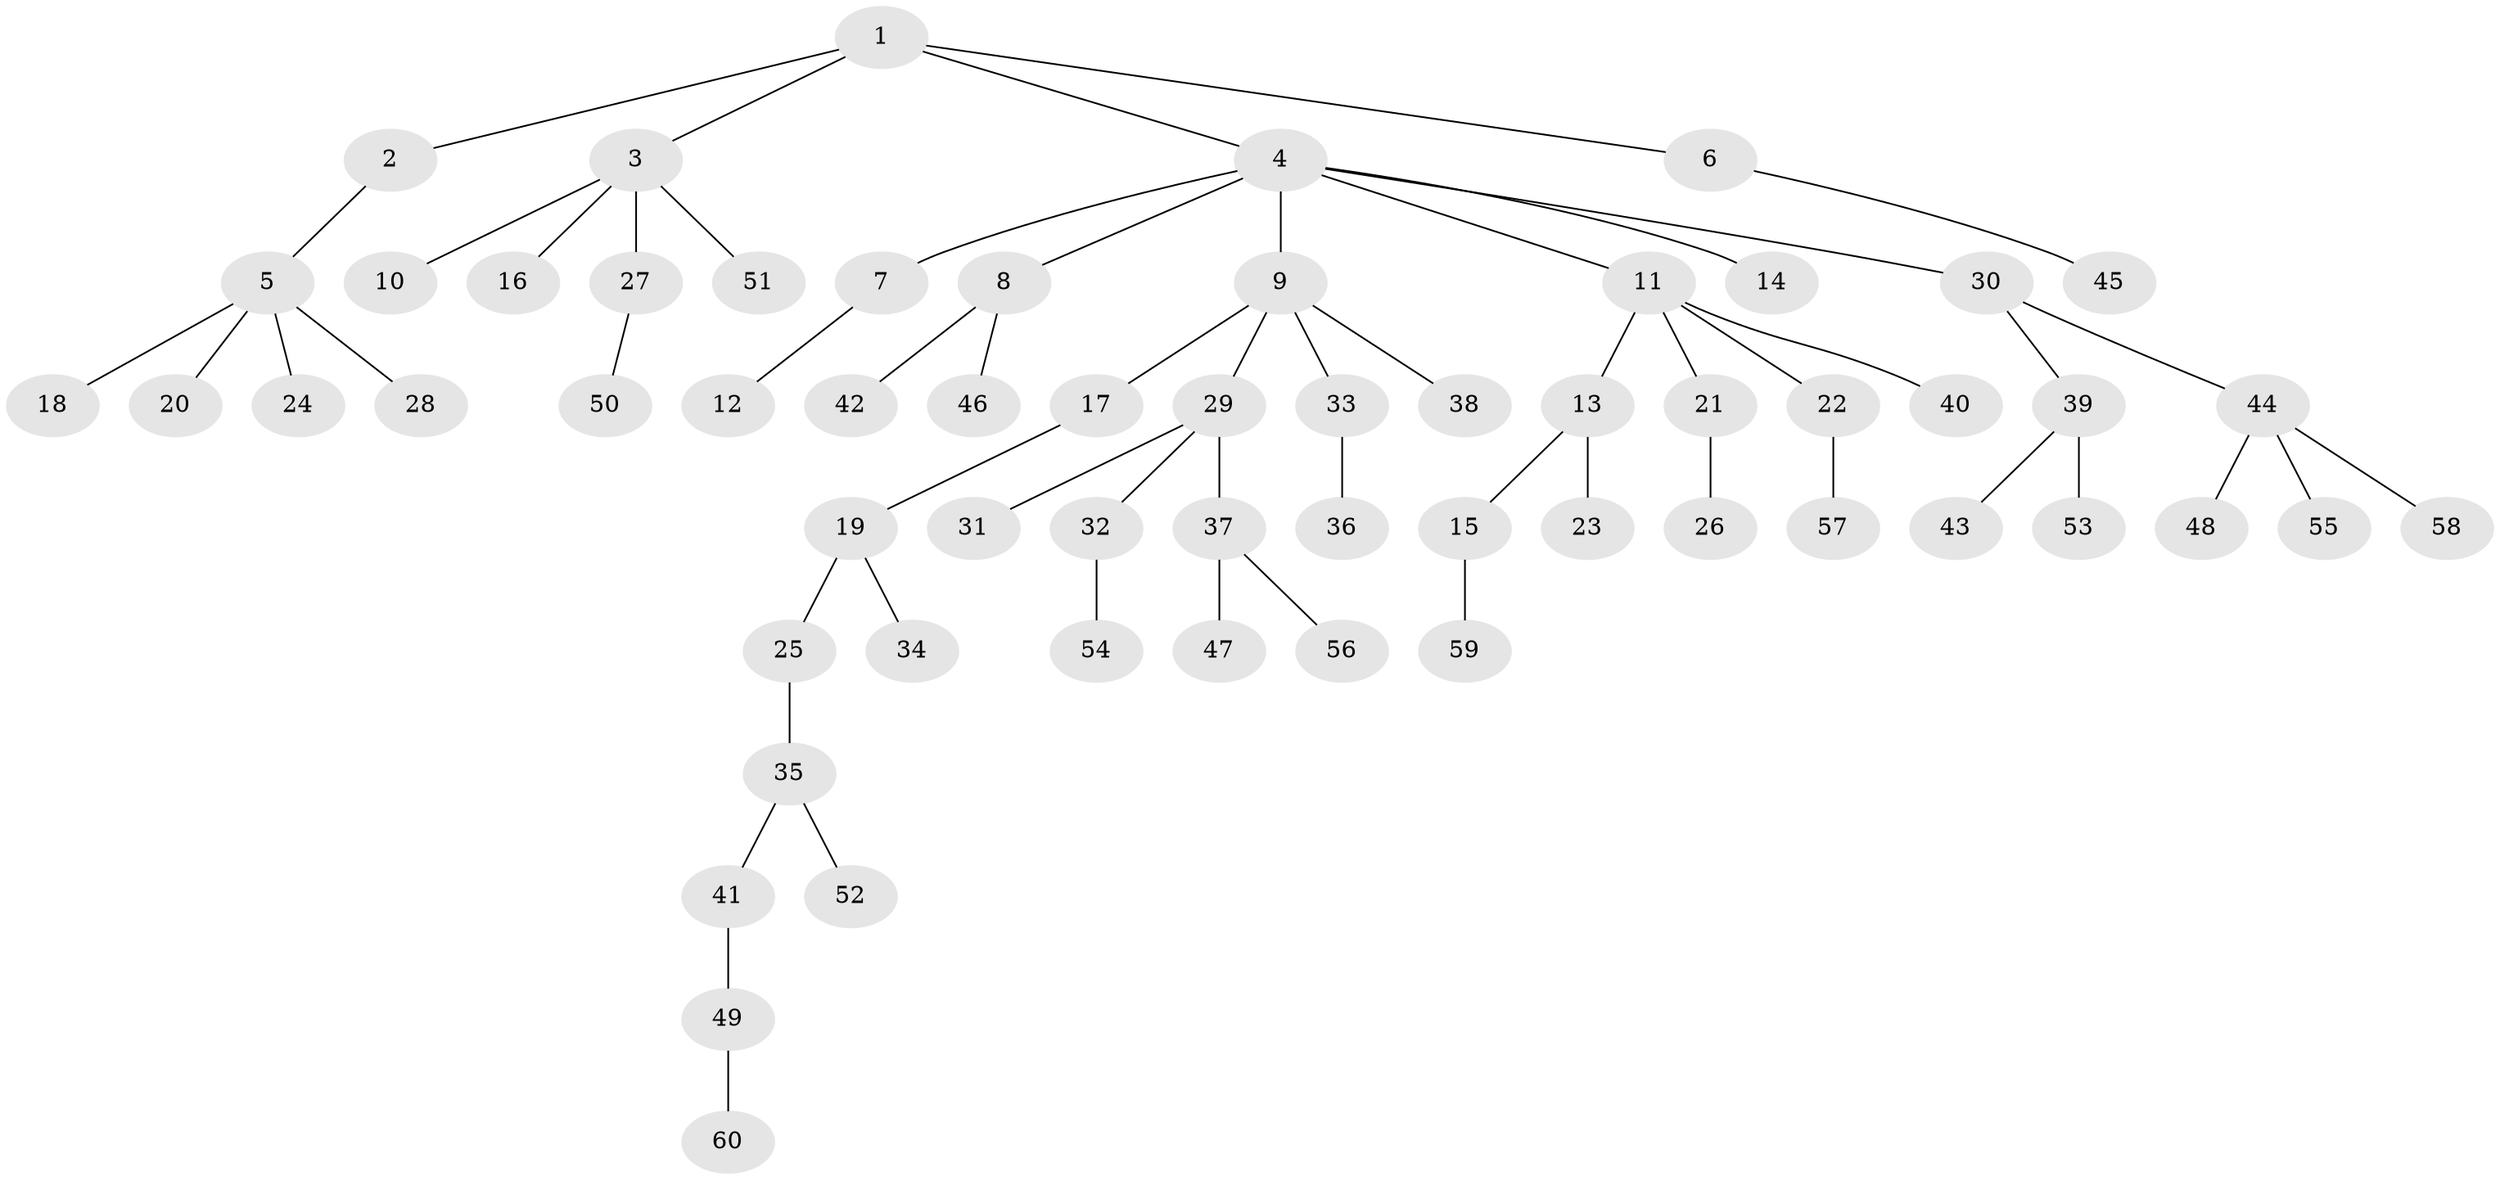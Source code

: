 // coarse degree distribution, {1: 0.7777777777777778, 4: 0.05555555555555555, 2: 0.1111111111111111, 10: 0.027777777777777776, 16: 0.027777777777777776}
// Generated by graph-tools (version 1.1) at 2025/56/03/04/25 21:56:38]
// undirected, 60 vertices, 59 edges
graph export_dot {
graph [start="1"]
  node [color=gray90,style=filled];
  1;
  2;
  3;
  4;
  5;
  6;
  7;
  8;
  9;
  10;
  11;
  12;
  13;
  14;
  15;
  16;
  17;
  18;
  19;
  20;
  21;
  22;
  23;
  24;
  25;
  26;
  27;
  28;
  29;
  30;
  31;
  32;
  33;
  34;
  35;
  36;
  37;
  38;
  39;
  40;
  41;
  42;
  43;
  44;
  45;
  46;
  47;
  48;
  49;
  50;
  51;
  52;
  53;
  54;
  55;
  56;
  57;
  58;
  59;
  60;
  1 -- 2;
  1 -- 3;
  1 -- 4;
  1 -- 6;
  2 -- 5;
  3 -- 10;
  3 -- 16;
  3 -- 27;
  3 -- 51;
  4 -- 7;
  4 -- 8;
  4 -- 9;
  4 -- 11;
  4 -- 14;
  4 -- 30;
  5 -- 18;
  5 -- 20;
  5 -- 24;
  5 -- 28;
  6 -- 45;
  7 -- 12;
  8 -- 42;
  8 -- 46;
  9 -- 17;
  9 -- 29;
  9 -- 33;
  9 -- 38;
  11 -- 13;
  11 -- 21;
  11 -- 22;
  11 -- 40;
  13 -- 15;
  13 -- 23;
  15 -- 59;
  17 -- 19;
  19 -- 25;
  19 -- 34;
  21 -- 26;
  22 -- 57;
  25 -- 35;
  27 -- 50;
  29 -- 31;
  29 -- 32;
  29 -- 37;
  30 -- 39;
  30 -- 44;
  32 -- 54;
  33 -- 36;
  35 -- 41;
  35 -- 52;
  37 -- 47;
  37 -- 56;
  39 -- 43;
  39 -- 53;
  41 -- 49;
  44 -- 48;
  44 -- 55;
  44 -- 58;
  49 -- 60;
}
